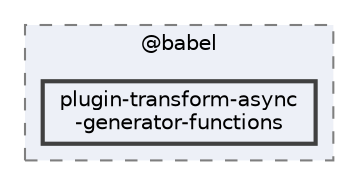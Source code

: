 digraph "pkiclassroomrescheduler/src/main/frontend/node_modules/@babel/plugin-transform-async-generator-functions"
{
 // LATEX_PDF_SIZE
  bgcolor="transparent";
  edge [fontname=Helvetica,fontsize=10,labelfontname=Helvetica,labelfontsize=10];
  node [fontname=Helvetica,fontsize=10,shape=box,height=0.2,width=0.4];
  compound=true
  subgraph clusterdir_bc8070c8b402176472541bb6f0cba6df {
    graph [ bgcolor="#edf0f7", pencolor="grey50", label="@babel", fontname=Helvetica,fontsize=10 style="filled,dashed", URL="dir_bc8070c8b402176472541bb6f0cba6df.html",tooltip=""]
  dir_eac617e2e8a893ef03216dd5589f2b13 [label="plugin-transform-async\l-generator-functions", fillcolor="#edf0f7", color="grey25", style="filled,bold", URL="dir_eac617e2e8a893ef03216dd5589f2b13.html",tooltip=""];
  }
}
